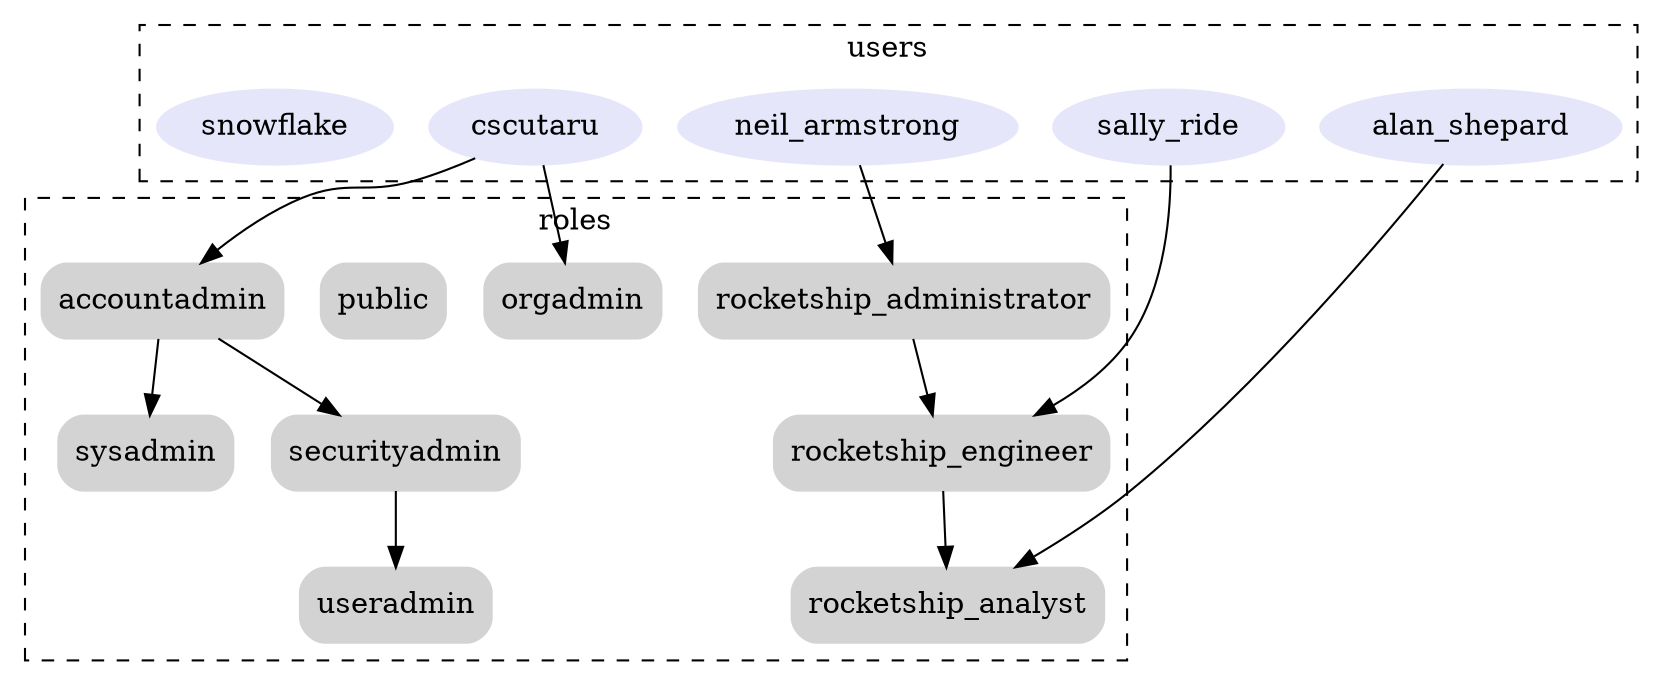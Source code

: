 digraph G {
  subgraph cluster_0 {
    node [style=filled color=Lavender];
    style=dashed;
    label=users

    alan_shepard;
    cscutaru;
    neil_armstrong;
    sally_ride;
    snowflake;
  }
  subgraph cluster_1 {
    node [style=filled shape=Mrecord color=LightGray]
    style=dashed;
    label=roles

    accountadmin;
    orgadmin;
    public;
    rocketship_administrator;
    rocketship_analyst;
    rocketship_engineer;
    securityadmin;
    sysadmin;
    useradmin;
  }

  // GRANT ROLE role1 TO USER user1
  alan_shepard -> rocketship_analyst;
  cscutaru -> accountadmin;
  cscutaru -> orgadmin;
  neil_armstrong -> rocketship_administrator;
  sally_ride -> rocketship_engineer;

  // GRANT ROLE role1 TO ROLE role2
  accountadmin -> securityadmin;
  accountadmin -> sysadmin;
  rocketship_administrator -> rocketship_engineer;
  rocketship_engineer -> rocketship_analyst;
  securityadmin -> useradmin;
}
